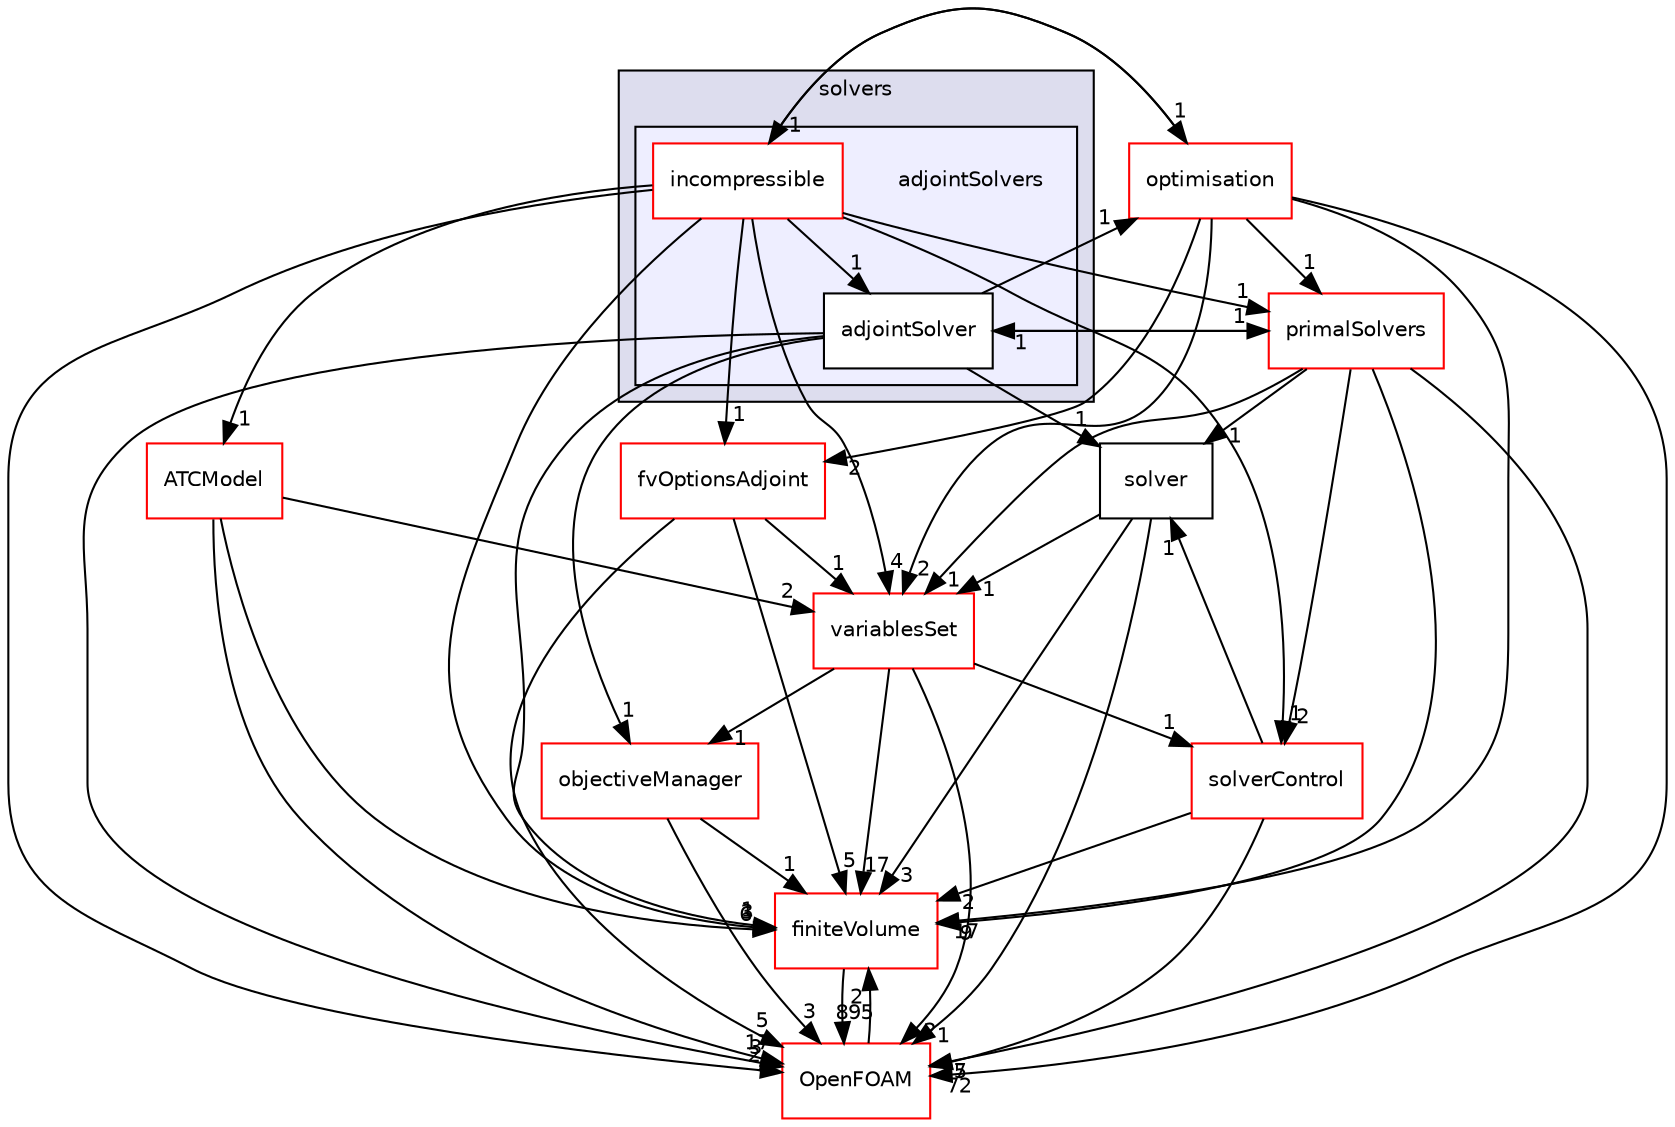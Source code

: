 digraph "src/optimisation/adjointOptimisation/adjoint/solvers/adjointSolvers" {
  bgcolor=transparent;
  compound=true
  node [ fontsize="10", fontname="Helvetica"];
  edge [ labelfontsize="10", labelfontname="Helvetica"];
  subgraph clusterdir_f1ea2e00111d8324be054b4e32e6ee53 {
    graph [ bgcolor="#ddddee", pencolor="black", label="solvers" fontname="Helvetica", fontsize="10", URL="dir_f1ea2e00111d8324be054b4e32e6ee53.html"]
  subgraph clusterdir_e795448d0a5c64e27ea31dc3355a03a6 {
    graph [ bgcolor="#eeeeff", pencolor="black", label="" URL="dir_e795448d0a5c64e27ea31dc3355a03a6.html"];
    dir_e795448d0a5c64e27ea31dc3355a03a6 [shape=plaintext label="adjointSolvers"];
    dir_5493408f4bfc7f66e9c40b29dec9c55a [shape=box label="adjointSolver" color="black" fillcolor="white" style="filled" URL="dir_5493408f4bfc7f66e9c40b29dec9c55a.html"];
    dir_b49ff25875ce6c05d657e090e4369d3d [shape=box label="incompressible" color="red" fillcolor="white" style="filled" URL="dir_b49ff25875ce6c05d657e090e4369d3d.html"];
  }
  }
  dir_03910c6759d6bb80aef325b0807c6e94 [shape=box label="solver" URL="dir_03910c6759d6bb80aef325b0807c6e94.html"];
  dir_9bd15774b555cf7259a6fa18f99fe99b [shape=box label="finiteVolume" color="red" URL="dir_9bd15774b555cf7259a6fa18f99fe99b.html"];
  dir_df4d411816fa2103c27e0f87f824bd4d [shape=box label="objectiveManager" color="red" URL="dir_df4d411816fa2103c27e0f87f824bd4d.html"];
  dir_35080156185aa14840755a50bbfcd980 [shape=box label="primalSolvers" color="red" URL="dir_35080156185aa14840755a50bbfcd980.html"];
  dir_82b349c0e8ea4c9c5c625d4e54cb5790 [shape=box label="fvOptionsAdjoint" color="red" URL="dir_82b349c0e8ea4c9c5c625d4e54cb5790.html"];
  dir_4c08a66c3363b1709c4529c1c6cd2d18 [shape=box label="optimisation" color="red" URL="dir_4c08a66c3363b1709c4529c1c6cd2d18.html"];
  dir_54e2bdabc2921f49c73b33c8cf47c961 [shape=box label="solverControl" color="red" URL="dir_54e2bdabc2921f49c73b33c8cf47c961.html"];
  dir_195a59111b2a8c42961aaea2cfc6eba5 [shape=box label="variablesSet" color="red" URL="dir_195a59111b2a8c42961aaea2cfc6eba5.html"];
  dir_6019e2ba756911614deb7d1618097af1 [shape=box label="ATCModel" color="red" URL="dir_6019e2ba756911614deb7d1618097af1.html"];
  dir_c5473ff19b20e6ec4dfe5c310b3778a8 [shape=box label="OpenFOAM" color="red" URL="dir_c5473ff19b20e6ec4dfe5c310b3778a8.html"];
  dir_03910c6759d6bb80aef325b0807c6e94->dir_9bd15774b555cf7259a6fa18f99fe99b [headlabel="3", labeldistance=1.5 headhref="dir_002908_000814.html"];
  dir_03910c6759d6bb80aef325b0807c6e94->dir_195a59111b2a8c42961aaea2cfc6eba5 [headlabel="1", labeldistance=1.5 headhref="dir_002908_002915.html"];
  dir_03910c6759d6bb80aef325b0807c6e94->dir_c5473ff19b20e6ec4dfe5c310b3778a8 [headlabel="1", labeldistance=1.5 headhref="dir_002908_002151.html"];
  dir_9bd15774b555cf7259a6fa18f99fe99b->dir_c5473ff19b20e6ec4dfe5c310b3778a8 [headlabel="895", labeldistance=1.5 headhref="dir_000814_002151.html"];
  dir_df4d411816fa2103c27e0f87f824bd4d->dir_9bd15774b555cf7259a6fa18f99fe99b [headlabel="1", labeldistance=1.5 headhref="dir_002822_000814.html"];
  dir_df4d411816fa2103c27e0f87f824bd4d->dir_c5473ff19b20e6ec4dfe5c310b3778a8 [headlabel="3", labeldistance=1.5 headhref="dir_002822_002151.html"];
  dir_35080156185aa14840755a50bbfcd980->dir_03910c6759d6bb80aef325b0807c6e94 [headlabel="1", labeldistance=1.5 headhref="dir_002901_002908.html"];
  dir_35080156185aa14840755a50bbfcd980->dir_9bd15774b555cf7259a6fa18f99fe99b [headlabel="9", labeldistance=1.5 headhref="dir_002901_000814.html"];
  dir_35080156185aa14840755a50bbfcd980->dir_5493408f4bfc7f66e9c40b29dec9c55a [headlabel="1", labeldistance=1.5 headhref="dir_002901_002897.html"];
  dir_35080156185aa14840755a50bbfcd980->dir_54e2bdabc2921f49c73b33c8cf47c961 [headlabel="2", labeldistance=1.5 headhref="dir_002901_002909.html"];
  dir_35080156185aa14840755a50bbfcd980->dir_195a59111b2a8c42961aaea2cfc6eba5 [headlabel="1", labeldistance=1.5 headhref="dir_002901_002915.html"];
  dir_35080156185aa14840755a50bbfcd980->dir_c5473ff19b20e6ec4dfe5c310b3778a8 [headlabel="7", labeldistance=1.5 headhref="dir_002901_002151.html"];
  dir_5493408f4bfc7f66e9c40b29dec9c55a->dir_03910c6759d6bb80aef325b0807c6e94 [headlabel="1", labeldistance=1.5 headhref="dir_002897_002908.html"];
  dir_5493408f4bfc7f66e9c40b29dec9c55a->dir_9bd15774b555cf7259a6fa18f99fe99b [headlabel="1", labeldistance=1.5 headhref="dir_002897_000814.html"];
  dir_5493408f4bfc7f66e9c40b29dec9c55a->dir_df4d411816fa2103c27e0f87f824bd4d [headlabel="1", labeldistance=1.5 headhref="dir_002897_002822.html"];
  dir_5493408f4bfc7f66e9c40b29dec9c55a->dir_35080156185aa14840755a50bbfcd980 [headlabel="1", labeldistance=1.5 headhref="dir_002897_002901.html"];
  dir_5493408f4bfc7f66e9c40b29dec9c55a->dir_4c08a66c3363b1709c4529c1c6cd2d18 [headlabel="1", labeldistance=1.5 headhref="dir_002897_002834.html"];
  dir_5493408f4bfc7f66e9c40b29dec9c55a->dir_c5473ff19b20e6ec4dfe5c310b3778a8 [headlabel="3", labeldistance=1.5 headhref="dir_002897_002151.html"];
  dir_82b349c0e8ea4c9c5c625d4e54cb5790->dir_9bd15774b555cf7259a6fa18f99fe99b [headlabel="5", labeldistance=1.5 headhref="dir_002816_000814.html"];
  dir_82b349c0e8ea4c9c5c625d4e54cb5790->dir_195a59111b2a8c42961aaea2cfc6eba5 [headlabel="1", labeldistance=1.5 headhref="dir_002816_002915.html"];
  dir_82b349c0e8ea4c9c5c625d4e54cb5790->dir_c5473ff19b20e6ec4dfe5c310b3778a8 [headlabel="5", labeldistance=1.5 headhref="dir_002816_002151.html"];
  dir_4c08a66c3363b1709c4529c1c6cd2d18->dir_9bd15774b555cf7259a6fa18f99fe99b [headlabel="17", labeldistance=1.5 headhref="dir_002834_000814.html"];
  dir_4c08a66c3363b1709c4529c1c6cd2d18->dir_35080156185aa14840755a50bbfcd980 [headlabel="1", labeldistance=1.5 headhref="dir_002834_002901.html"];
  dir_4c08a66c3363b1709c4529c1c6cd2d18->dir_82b349c0e8ea4c9c5c625d4e54cb5790 [headlabel="2", labeldistance=1.5 headhref="dir_002834_002816.html"];
  dir_4c08a66c3363b1709c4529c1c6cd2d18->dir_195a59111b2a8c42961aaea2cfc6eba5 [headlabel="2", labeldistance=1.5 headhref="dir_002834_002915.html"];
  dir_4c08a66c3363b1709c4529c1c6cd2d18->dir_c5473ff19b20e6ec4dfe5c310b3778a8 [headlabel="72", labeldistance=1.5 headhref="dir_002834_002151.html"];
  dir_4c08a66c3363b1709c4529c1c6cd2d18->dir_b49ff25875ce6c05d657e090e4369d3d [headlabel="1", labeldistance=1.5 headhref="dir_002834_002898.html"];
  dir_54e2bdabc2921f49c73b33c8cf47c961->dir_03910c6759d6bb80aef325b0807c6e94 [headlabel="1", labeldistance=1.5 headhref="dir_002909_002908.html"];
  dir_54e2bdabc2921f49c73b33c8cf47c961->dir_9bd15774b555cf7259a6fa18f99fe99b [headlabel="2", labeldistance=1.5 headhref="dir_002909_000814.html"];
  dir_54e2bdabc2921f49c73b33c8cf47c961->dir_c5473ff19b20e6ec4dfe5c310b3778a8 [headlabel="5", labeldistance=1.5 headhref="dir_002909_002151.html"];
  dir_195a59111b2a8c42961aaea2cfc6eba5->dir_9bd15774b555cf7259a6fa18f99fe99b [headlabel="17", labeldistance=1.5 headhref="dir_002915_000814.html"];
  dir_195a59111b2a8c42961aaea2cfc6eba5->dir_df4d411816fa2103c27e0f87f824bd4d [headlabel="1", labeldistance=1.5 headhref="dir_002915_002822.html"];
  dir_195a59111b2a8c42961aaea2cfc6eba5->dir_54e2bdabc2921f49c73b33c8cf47c961 [headlabel="1", labeldistance=1.5 headhref="dir_002915_002909.html"];
  dir_195a59111b2a8c42961aaea2cfc6eba5->dir_c5473ff19b20e6ec4dfe5c310b3778a8 [headlabel="2", labeldistance=1.5 headhref="dir_002915_002151.html"];
  dir_6019e2ba756911614deb7d1618097af1->dir_9bd15774b555cf7259a6fa18f99fe99b [headlabel="6", labeldistance=1.5 headhref="dir_002785_000814.html"];
  dir_6019e2ba756911614deb7d1618097af1->dir_195a59111b2a8c42961aaea2cfc6eba5 [headlabel="2", labeldistance=1.5 headhref="dir_002785_002915.html"];
  dir_6019e2ba756911614deb7d1618097af1->dir_c5473ff19b20e6ec4dfe5c310b3778a8 [headlabel="17", labeldistance=1.5 headhref="dir_002785_002151.html"];
  dir_c5473ff19b20e6ec4dfe5c310b3778a8->dir_9bd15774b555cf7259a6fa18f99fe99b [headlabel="2", labeldistance=1.5 headhref="dir_002151_000814.html"];
  dir_b49ff25875ce6c05d657e090e4369d3d->dir_9bd15774b555cf7259a6fa18f99fe99b [headlabel="3", labeldistance=1.5 headhref="dir_002898_000814.html"];
  dir_b49ff25875ce6c05d657e090e4369d3d->dir_35080156185aa14840755a50bbfcd980 [headlabel="1", labeldistance=1.5 headhref="dir_002898_002901.html"];
  dir_b49ff25875ce6c05d657e090e4369d3d->dir_5493408f4bfc7f66e9c40b29dec9c55a [headlabel="1", labeldistance=1.5 headhref="dir_002898_002897.html"];
  dir_b49ff25875ce6c05d657e090e4369d3d->dir_82b349c0e8ea4c9c5c625d4e54cb5790 [headlabel="1", labeldistance=1.5 headhref="dir_002898_002816.html"];
  dir_b49ff25875ce6c05d657e090e4369d3d->dir_4c08a66c3363b1709c4529c1c6cd2d18 [headlabel="1", labeldistance=1.5 headhref="dir_002898_002834.html"];
  dir_b49ff25875ce6c05d657e090e4369d3d->dir_54e2bdabc2921f49c73b33c8cf47c961 [headlabel="1", labeldistance=1.5 headhref="dir_002898_002909.html"];
  dir_b49ff25875ce6c05d657e090e4369d3d->dir_195a59111b2a8c42961aaea2cfc6eba5 [headlabel="4", labeldistance=1.5 headhref="dir_002898_002915.html"];
  dir_b49ff25875ce6c05d657e090e4369d3d->dir_6019e2ba756911614deb7d1618097af1 [headlabel="1", labeldistance=1.5 headhref="dir_002898_002785.html"];
  dir_b49ff25875ce6c05d657e090e4369d3d->dir_c5473ff19b20e6ec4dfe5c310b3778a8 [headlabel="2", labeldistance=1.5 headhref="dir_002898_002151.html"];
}
